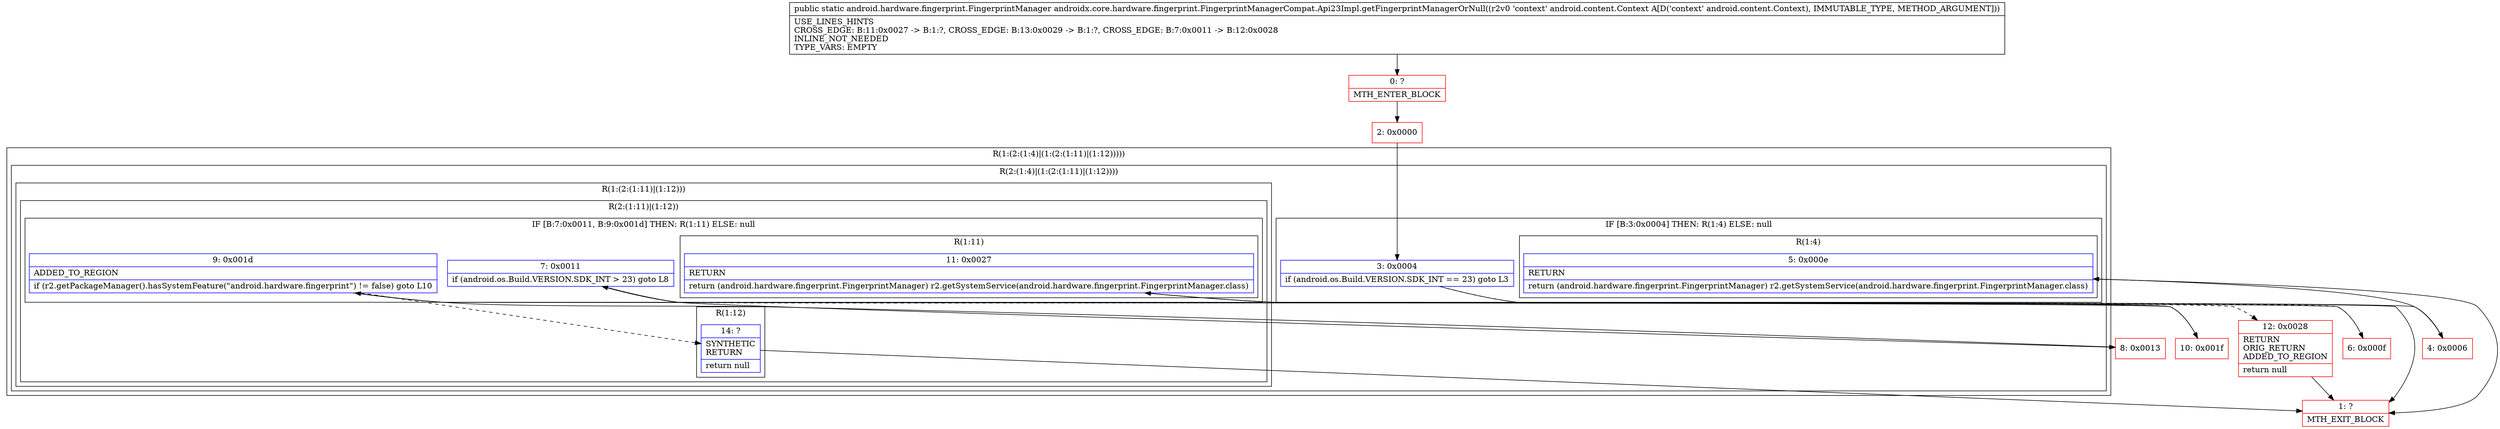 digraph "CFG forandroidx.core.hardware.fingerprint.FingerprintManagerCompat.Api23Impl.getFingerprintManagerOrNull(Landroid\/content\/Context;)Landroid\/hardware\/fingerprint\/FingerprintManager;" {
subgraph cluster_Region_1871132719 {
label = "R(1:(2:(1:4)|(1:(2:(1:11)|(1:12)))))";
node [shape=record,color=blue];
subgraph cluster_Region_1444542926 {
label = "R(2:(1:4)|(1:(2:(1:11)|(1:12))))";
node [shape=record,color=blue];
subgraph cluster_IfRegion_817795155 {
label = "IF [B:3:0x0004] THEN: R(1:4) ELSE: null";
node [shape=record,color=blue];
Node_3 [shape=record,label="{3\:\ 0x0004|if (android.os.Build.VERSION.SDK_INT == 23) goto L3\l}"];
subgraph cluster_Region_2075631888 {
label = "R(1:4)";
node [shape=record,color=blue];
Node_5 [shape=record,label="{5\:\ 0x000e|RETURN\l|return (android.hardware.fingerprint.FingerprintManager) r2.getSystemService(android.hardware.fingerprint.FingerprintManager.class)\l}"];
}
}
subgraph cluster_Region_757577737 {
label = "R(1:(2:(1:11)|(1:12)))";
node [shape=record,color=blue];
subgraph cluster_Region_879354858 {
label = "R(2:(1:11)|(1:12))";
node [shape=record,color=blue];
subgraph cluster_IfRegion_1880211772 {
label = "IF [B:7:0x0011, B:9:0x001d] THEN: R(1:11) ELSE: null";
node [shape=record,color=blue];
Node_7 [shape=record,label="{7\:\ 0x0011|if (android.os.Build.VERSION.SDK_INT \> 23) goto L8\l}"];
Node_9 [shape=record,label="{9\:\ 0x001d|ADDED_TO_REGION\l|if (r2.getPackageManager().hasSystemFeature(\"android.hardware.fingerprint\") != false) goto L10\l}"];
subgraph cluster_Region_921190671 {
label = "R(1:11)";
node [shape=record,color=blue];
Node_11 [shape=record,label="{11\:\ 0x0027|RETURN\l|return (android.hardware.fingerprint.FingerprintManager) r2.getSystemService(android.hardware.fingerprint.FingerprintManager.class)\l}"];
}
}
subgraph cluster_Region_639582251 {
label = "R(1:12)";
node [shape=record,color=blue];
Node_14 [shape=record,label="{14\:\ ?|SYNTHETIC\lRETURN\l|return null\l}"];
}
}
}
}
}
Node_0 [shape=record,color=red,label="{0\:\ ?|MTH_ENTER_BLOCK\l}"];
Node_2 [shape=record,color=red,label="{2\:\ 0x0000}"];
Node_4 [shape=record,color=red,label="{4\:\ 0x0006}"];
Node_1 [shape=record,color=red,label="{1\:\ ?|MTH_EXIT_BLOCK\l}"];
Node_6 [shape=record,color=red,label="{6\:\ 0x000f}"];
Node_8 [shape=record,color=red,label="{8\:\ 0x0013}"];
Node_10 [shape=record,color=red,label="{10\:\ 0x001f}"];
Node_12 [shape=record,color=red,label="{12\:\ 0x0028|RETURN\lORIG_RETURN\lADDED_TO_REGION\l|return null\l}"];
MethodNode[shape=record,label="{public static android.hardware.fingerprint.FingerprintManager androidx.core.hardware.fingerprint.FingerprintManagerCompat.Api23Impl.getFingerprintManagerOrNull((r2v0 'context' android.content.Context A[D('context' android.content.Context), IMMUTABLE_TYPE, METHOD_ARGUMENT]))  | USE_LINES_HINTS\lCROSS_EDGE: B:11:0x0027 \-\> B:1:?, CROSS_EDGE: B:13:0x0029 \-\> B:1:?, CROSS_EDGE: B:7:0x0011 \-\> B:12:0x0028\lINLINE_NOT_NEEDED\lTYPE_VARS: EMPTY\l}"];
MethodNode -> Node_0;Node_3 -> Node_4;
Node_3 -> Node_6[style=dashed];
Node_5 -> Node_1;
Node_7 -> Node_8;
Node_7 -> Node_12[style=dashed];
Node_9 -> Node_10;
Node_9 -> Node_14[style=dashed];
Node_11 -> Node_1;
Node_14 -> Node_1;
Node_0 -> Node_2;
Node_2 -> Node_3;
Node_4 -> Node_5;
Node_6 -> Node_7;
Node_8 -> Node_9;
Node_10 -> Node_11;
Node_12 -> Node_1;
}


